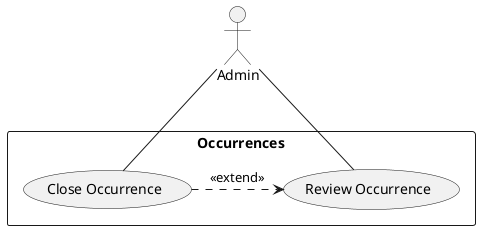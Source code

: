 @startuml Close Occurence
rectangle "Occurrences"{
(Close Occurrence)
(Review Occurrence)
}
actor :Admin:
Admin -- (Close Occurrence)
(Close Occurrence) .> (Review Occurrence): <<extend>>
Admin -- (Review Occurrence)

@enduml

# Participating Actors

- Admin

# Preconditions

- Admin Loged in
- Has Occurrence included

# Flow of Events

1. Admin clicks on Close Occurrence
    2. System sets Occurence to closed

# Alternative Flow of Events


# Postconditions
Admin loged in
Occurrence is Closed

# Quality Requirements

User interface is clean.